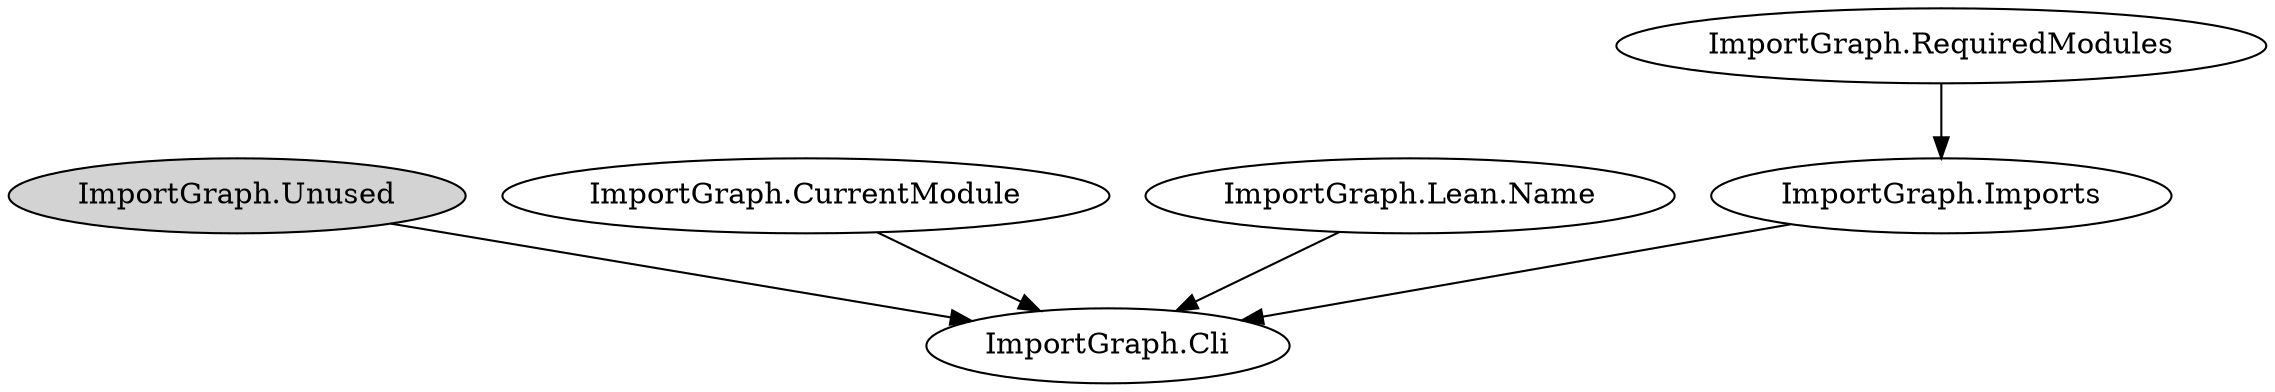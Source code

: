 digraph "import_graph" {
  "ImportGraph.Unused" [style=filled, fillcolor=lightgray];
  "ImportGraph.CurrentModule";
  "ImportGraph.Lean.Name";
  "ImportGraph.RequiredModules";
  "ImportGraph.Imports";
  "ImportGraph.RequiredModules" -> "ImportGraph.Imports";
  "ImportGraph.Cli";
  "ImportGraph.CurrentModule" -> "ImportGraph.Cli";
  "ImportGraph.Imports" -> "ImportGraph.Cli";
  "ImportGraph.Lean.Name" -> "ImportGraph.Cli";
  "ImportGraph.Unused" -> "ImportGraph.Cli";
}